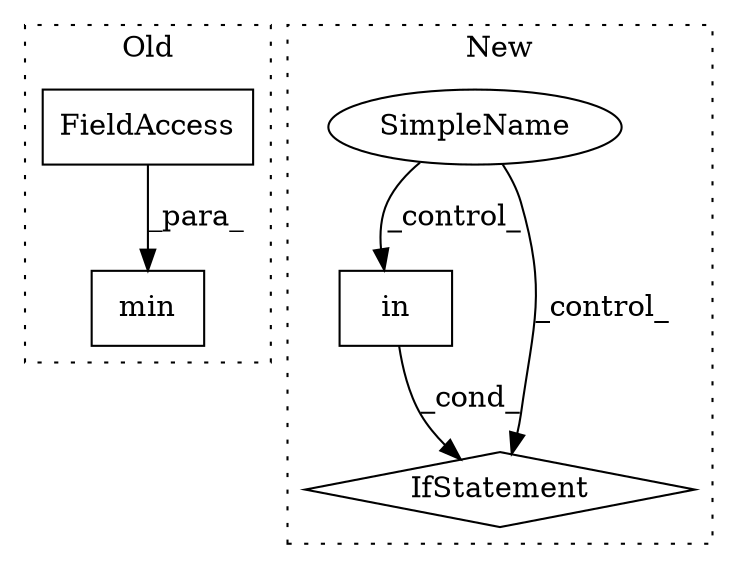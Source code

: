 digraph G {
subgraph cluster0 {
1 [label="min" a="32" s="1605,1657" l="4,1" shape="box"];
3 [label="FieldAccess" a="22" s="1643" l="14" shape="box"];
label = "Old";
style="dotted";
}
subgraph cluster1 {
2 [label="in" a="105" s="2349" l="55" shape="box"];
4 [label="IfStatement" a="25" s="2295,2456" l="4,2" shape="diamond"];
5 [label="SimpleName" a="42" s="" l="" shape="ellipse"];
label = "New";
style="dotted";
}
2 -> 4 [label="_cond_"];
3 -> 1 [label="_para_"];
5 -> 4 [label="_control_"];
5 -> 2 [label="_control_"];
}